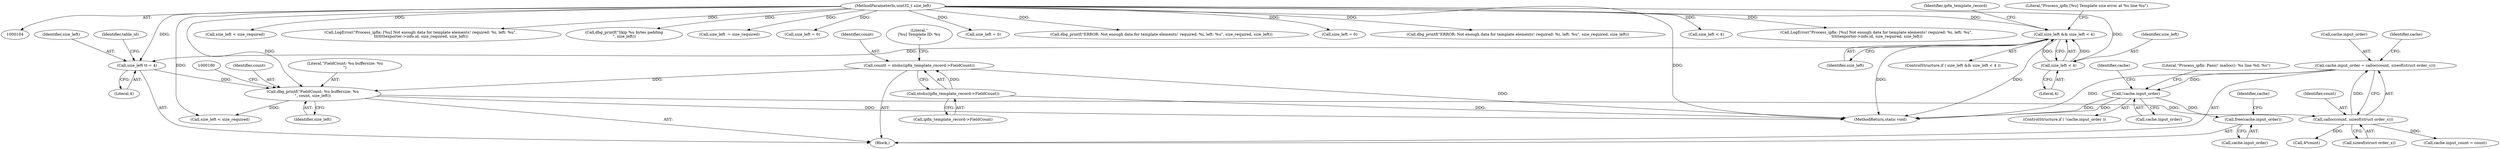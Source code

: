 digraph "0_nfdump_3b006ededaf351f1723aea6c727c9edd1b1fff9b@API" {
"1000638" [label="(Call,free(cache.input_order))"];
"1000257" [label="(Call,!cache.input_order)"];
"1000248" [label="(Call,cache.input_order = calloc(count, sizeof(struct order_s)))"];
"1000252" [label="(Call,calloc(count, sizeof(struct order_s)))"];
"1000174" [label="(Call,dbg_printf(\"FieldCount: %u buffersize: %u\n\", count, size_left))"];
"1000160" [label="(Call,count\t = ntohs(ipfix_template_record->FieldCount))"];
"1000162" [label="(Call,ntohs(ipfix_template_record->FieldCount))"];
"1000151" [label="(Call,size_left \t\t-= 4)"];
"1000125" [label="(Call,size_left && size_left < 4)"];
"1000127" [label="(Call,size_left < 4)"];
"1000107" [label="(MethodParameterIn,uint32_t size_left)"];
"1000258" [label="(Call,cache.input_order)"];
"1000393" [label="(Call,size_left < size_required)"];
"1000125" [label="(Call,size_left && size_left < 4)"];
"1000177" [label="(Identifier,size_left)"];
"1000129" [label="(Literal,4)"];
"1000397" [label="(Call,LogError(\"Process_ipfix: [%u] Not enough data for template elements! required: %i, left: %u\", \n\t\t\t\t\t\t\texporter->info.id, size_required, size_left))"];
"1000116" [label="(Block,)"];
"1000632" [label="(Call,dbg_printf(\"Skip %u bytes padding\n\", size_left))"];
"1000155" [label="(Identifier,table_id)"];
"1000638" [label="(Call,free(cache.input_order))"];
"1000167" [label="(Literal,\"\n[%u] Template ID: %u\n\")"];
"1000128" [label="(Identifier,size_left)"];
"1000617" [label="(Call,size_left -= size_required)"];
"1000147" [label="(Identifier,ipfix_template_record)"];
"1000142" [label="(Call,size_left = 0)"];
"1000647" [label="(MethodReturn,static void)"];
"1000644" [label="(Identifier,cache)"];
"1000249" [label="(Call,cache.input_order)"];
"1000279" [label="(Call,4*count)"];
"1000127" [label="(Call,size_left < 4)"];
"1000174" [label="(Call,dbg_printf(\"FieldCount: %u buffersize: %u\n\", count, size_left))"];
"1000635" [label="(Call,size_left = 0)"];
"1000283" [label="(Call,size_left < size_required)"];
"1000151" [label="(Call,size_left \t\t-= 4)"];
"1000296" [label="(Call,dbg_printf(\"ERROR: Not enough data for template elements! required: %i, left: %u\", size_required, size_left))"];
"1000152" [label="(Identifier,size_left)"];
"1000153" [label="(Literal,4)"];
"1000639" [label="(Call,cache.input_order)"];
"1000256" [label="(ControlStructure,if ( !cache.input_order ))"];
"1000268" [label="(Call,size_left = 0)"];
"1000132" [label="(Literal,\"Process_ipfix [%u] Template size error at %s line %u\")"];
"1000124" [label="(ControlStructure,if ( size_left && size_left < 4 ))"];
"1000263" [label="(Literal,\"Process_ipfix: Panic! malloc(): %s line %d: %s\")"];
"1000176" [label="(Identifier,count)"];
"1000406" [label="(Call,dbg_printf(\"ERROR: Not enough data for template elements! required: %i, left: %u\", size_required, size_left))"];
"1000257" [label="(Call,!cache.input_order)"];
"1000163" [label="(Call,ipfix_template_record->FieldCount)"];
"1000272" [label="(Call,cache.input_count = count)"];
"1000175" [label="(Literal,\"FieldCount: %u buffersize: %u\n\")"];
"1000160" [label="(Call,count\t = ntohs(ipfix_template_record->FieldCount))"];
"1000259" [label="(Identifier,cache)"];
"1000254" [label="(Call,sizeof(struct order_s))"];
"1000253" [label="(Identifier,count)"];
"1000162" [label="(Call,ntohs(ipfix_template_record->FieldCount))"];
"1000628" [label="(Call,size_left < 4)"];
"1000107" [label="(MethodParameterIn,uint32_t size_left)"];
"1000287" [label="(Call,LogError(\"Process_ipfix: [%u] Not enough data for template elements! required: %i, left: %u\", \n\t\t\t\t\texporter->info.id, size_required, size_left))"];
"1000161" [label="(Identifier,count)"];
"1000248" [label="(Call,cache.input_order = calloc(count, sizeof(struct order_s)))"];
"1000252" [label="(Call,calloc(count, sizeof(struct order_s)))"];
"1000126" [label="(Identifier,size_left)"];
"1000274" [label="(Identifier,cache)"];
"1000638" -> "1000116"  [label="AST: "];
"1000638" -> "1000639"  [label="CFG: "];
"1000639" -> "1000638"  [label="AST: "];
"1000644" -> "1000638"  [label="CFG: "];
"1000257" -> "1000638"  [label="DDG: "];
"1000257" -> "1000256"  [label="AST: "];
"1000257" -> "1000258"  [label="CFG: "];
"1000258" -> "1000257"  [label="AST: "];
"1000263" -> "1000257"  [label="CFG: "];
"1000274" -> "1000257"  [label="CFG: "];
"1000257" -> "1000647"  [label="DDG: "];
"1000257" -> "1000647"  [label="DDG: "];
"1000248" -> "1000257"  [label="DDG: "];
"1000248" -> "1000116"  [label="AST: "];
"1000248" -> "1000252"  [label="CFG: "];
"1000249" -> "1000248"  [label="AST: "];
"1000252" -> "1000248"  [label="AST: "];
"1000259" -> "1000248"  [label="CFG: "];
"1000248" -> "1000647"  [label="DDG: "];
"1000252" -> "1000248"  [label="DDG: "];
"1000252" -> "1000254"  [label="CFG: "];
"1000253" -> "1000252"  [label="AST: "];
"1000254" -> "1000252"  [label="AST: "];
"1000174" -> "1000252"  [label="DDG: "];
"1000252" -> "1000272"  [label="DDG: "];
"1000252" -> "1000279"  [label="DDG: "];
"1000174" -> "1000116"  [label="AST: "];
"1000174" -> "1000177"  [label="CFG: "];
"1000175" -> "1000174"  [label="AST: "];
"1000176" -> "1000174"  [label="AST: "];
"1000177" -> "1000174"  [label="AST: "];
"1000180" -> "1000174"  [label="CFG: "];
"1000174" -> "1000647"  [label="DDG: "];
"1000160" -> "1000174"  [label="DDG: "];
"1000151" -> "1000174"  [label="DDG: "];
"1000107" -> "1000174"  [label="DDG: "];
"1000174" -> "1000283"  [label="DDG: "];
"1000160" -> "1000116"  [label="AST: "];
"1000160" -> "1000162"  [label="CFG: "];
"1000161" -> "1000160"  [label="AST: "];
"1000162" -> "1000160"  [label="AST: "];
"1000167" -> "1000160"  [label="CFG: "];
"1000160" -> "1000647"  [label="DDG: "];
"1000162" -> "1000160"  [label="DDG: "];
"1000162" -> "1000163"  [label="CFG: "];
"1000163" -> "1000162"  [label="AST: "];
"1000162" -> "1000647"  [label="DDG: "];
"1000151" -> "1000116"  [label="AST: "];
"1000151" -> "1000153"  [label="CFG: "];
"1000152" -> "1000151"  [label="AST: "];
"1000153" -> "1000151"  [label="AST: "];
"1000155" -> "1000151"  [label="CFG: "];
"1000125" -> "1000151"  [label="DDG: "];
"1000107" -> "1000151"  [label="DDG: "];
"1000125" -> "1000124"  [label="AST: "];
"1000125" -> "1000126"  [label="CFG: "];
"1000125" -> "1000127"  [label="CFG: "];
"1000126" -> "1000125"  [label="AST: "];
"1000127" -> "1000125"  [label="AST: "];
"1000132" -> "1000125"  [label="CFG: "];
"1000147" -> "1000125"  [label="CFG: "];
"1000125" -> "1000647"  [label="DDG: "];
"1000125" -> "1000647"  [label="DDG: "];
"1000127" -> "1000125"  [label="DDG: "];
"1000127" -> "1000125"  [label="DDG: "];
"1000107" -> "1000125"  [label="DDG: "];
"1000127" -> "1000129"  [label="CFG: "];
"1000128" -> "1000127"  [label="AST: "];
"1000129" -> "1000127"  [label="AST: "];
"1000107" -> "1000127"  [label="DDG: "];
"1000107" -> "1000104"  [label="AST: "];
"1000107" -> "1000647"  [label="DDG: "];
"1000107" -> "1000142"  [label="DDG: "];
"1000107" -> "1000268"  [label="DDG: "];
"1000107" -> "1000283"  [label="DDG: "];
"1000107" -> "1000287"  [label="DDG: "];
"1000107" -> "1000296"  [label="DDG: "];
"1000107" -> "1000393"  [label="DDG: "];
"1000107" -> "1000397"  [label="DDG: "];
"1000107" -> "1000406"  [label="DDG: "];
"1000107" -> "1000617"  [label="DDG: "];
"1000107" -> "1000628"  [label="DDG: "];
"1000107" -> "1000632"  [label="DDG: "];
"1000107" -> "1000635"  [label="DDG: "];
}
